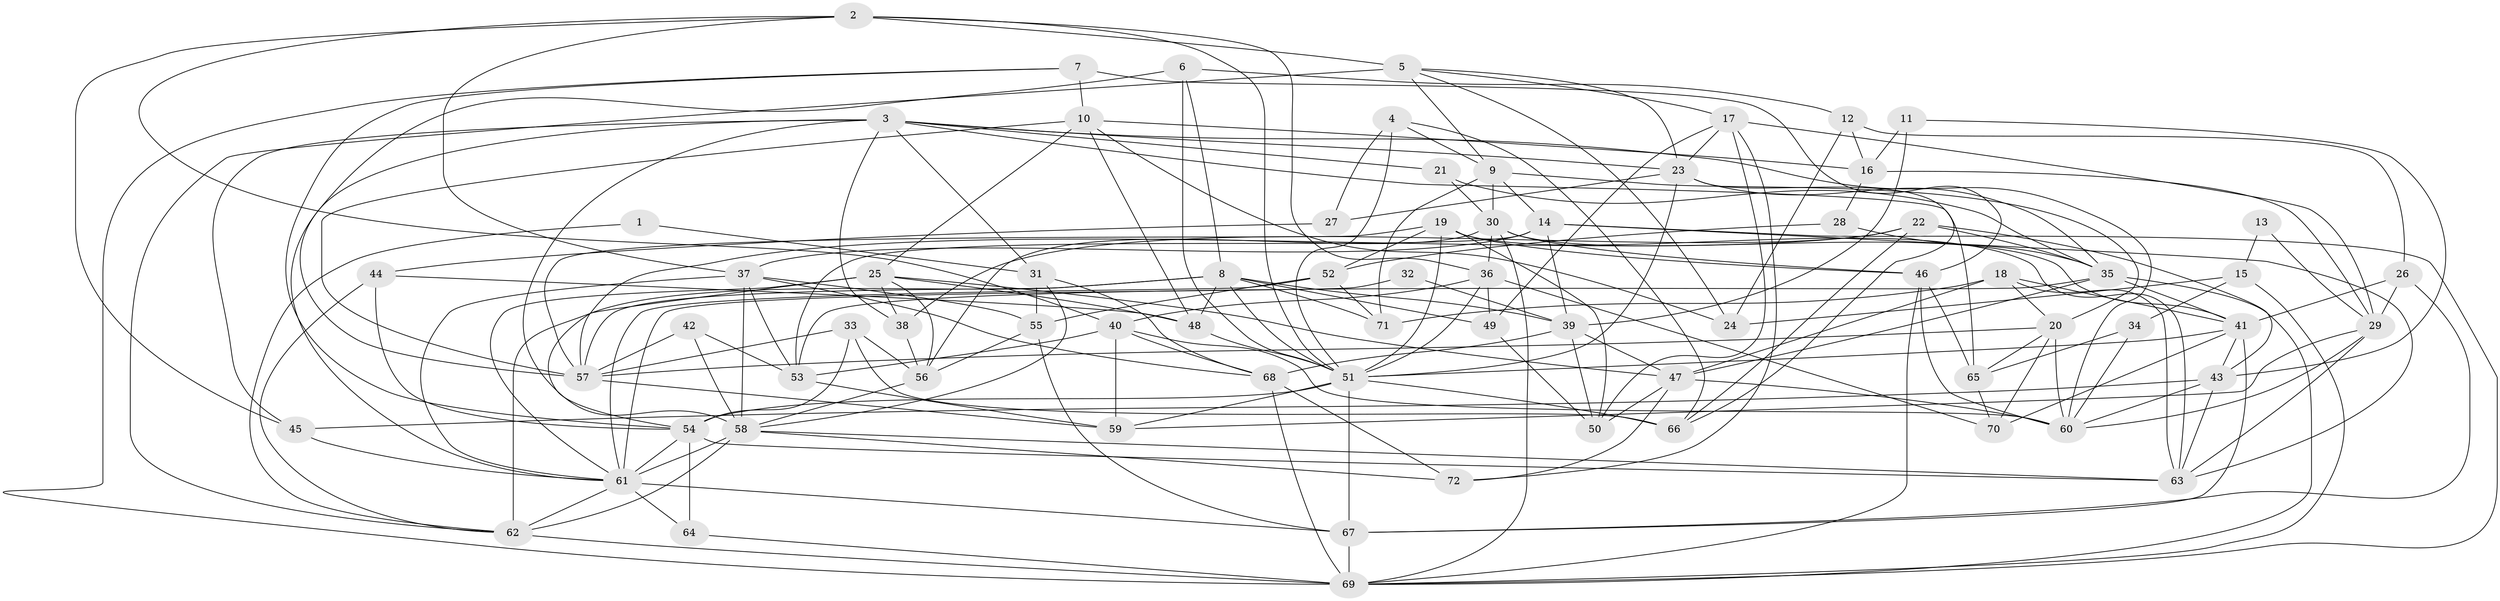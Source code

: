 // original degree distribution, {3: 0.26573426573426573, 6: 0.06993006993006994, 2: 0.1258741258741259, 5: 0.16083916083916083, 4: 0.3146853146853147, 7: 0.04195804195804196, 8: 0.013986013986013986, 9: 0.006993006993006993}
// Generated by graph-tools (version 1.1) at 2025/26/03/09/25 03:26:12]
// undirected, 72 vertices, 201 edges
graph export_dot {
graph [start="1"]
  node [color=gray90,style=filled];
  1;
  2;
  3;
  4;
  5;
  6;
  7;
  8;
  9;
  10;
  11;
  12;
  13;
  14;
  15;
  16;
  17;
  18;
  19;
  20;
  21;
  22;
  23;
  24;
  25;
  26;
  27;
  28;
  29;
  30;
  31;
  32;
  33;
  34;
  35;
  36;
  37;
  38;
  39;
  40;
  41;
  42;
  43;
  44;
  45;
  46;
  47;
  48;
  49;
  50;
  51;
  52;
  53;
  54;
  55;
  56;
  57;
  58;
  59;
  60;
  61;
  62;
  63;
  64;
  65;
  66;
  67;
  68;
  69;
  70;
  71;
  72;
  1 -- 31 [weight=1.0];
  1 -- 62 [weight=1.0];
  2 -- 5 [weight=1.0];
  2 -- 36 [weight=1.0];
  2 -- 37 [weight=1.0];
  2 -- 40 [weight=1.0];
  2 -- 45 [weight=1.0];
  2 -- 51 [weight=1.0];
  3 -- 21 [weight=1.0];
  3 -- 23 [weight=1.0];
  3 -- 31 [weight=1.0];
  3 -- 38 [weight=1.0];
  3 -- 45 [weight=1.0];
  3 -- 58 [weight=1.0];
  3 -- 60 [weight=1.0];
  3 -- 61 [weight=2.0];
  3 -- 65 [weight=1.0];
  4 -- 9 [weight=1.0];
  4 -- 27 [weight=1.0];
  4 -- 51 [weight=1.0];
  4 -- 66 [weight=1.0];
  5 -- 9 [weight=1.0];
  5 -- 17 [weight=1.0];
  5 -- 23 [weight=1.0];
  5 -- 24 [weight=1.0];
  5 -- 62 [weight=3.0];
  6 -- 8 [weight=1.0];
  6 -- 12 [weight=1.0];
  6 -- 51 [weight=2.0];
  6 -- 57 [weight=1.0];
  7 -- 10 [weight=1.0];
  7 -- 46 [weight=1.0];
  7 -- 54 [weight=1.0];
  7 -- 69 [weight=1.0];
  8 -- 39 [weight=1.0];
  8 -- 48 [weight=1.0];
  8 -- 49 [weight=1.0];
  8 -- 51 [weight=1.0];
  8 -- 57 [weight=1.0];
  8 -- 62 [weight=1.0];
  8 -- 71 [weight=1.0];
  9 -- 14 [weight=1.0];
  9 -- 20 [weight=1.0];
  9 -- 30 [weight=1.0];
  9 -- 71 [weight=1.0];
  10 -- 16 [weight=1.0];
  10 -- 24 [weight=1.0];
  10 -- 25 [weight=1.0];
  10 -- 48 [weight=1.0];
  10 -- 57 [weight=1.0];
  11 -- 16 [weight=1.0];
  11 -- 39 [weight=1.0];
  11 -- 43 [weight=1.0];
  12 -- 16 [weight=1.0];
  12 -- 24 [weight=1.0];
  12 -- 26 [weight=1.0];
  13 -- 15 [weight=1.0];
  13 -- 29 [weight=1.0];
  14 -- 37 [weight=1.0];
  14 -- 39 [weight=1.0];
  14 -- 53 [weight=1.0];
  14 -- 63 [weight=1.0];
  14 -- 69 [weight=1.0];
  15 -- 24 [weight=1.0];
  15 -- 34 [weight=1.0];
  15 -- 69 [weight=1.0];
  16 -- 28 [weight=1.0];
  16 -- 29 [weight=1.0];
  17 -- 23 [weight=1.0];
  17 -- 29 [weight=1.0];
  17 -- 49 [weight=1.0];
  17 -- 50 [weight=1.0];
  17 -- 72 [weight=1.0];
  18 -- 20 [weight=1.0];
  18 -- 41 [weight=1.0];
  18 -- 47 [weight=1.0];
  18 -- 63 [weight=1.0];
  18 -- 71 [weight=1.0];
  19 -- 46 [weight=1.0];
  19 -- 50 [weight=1.0];
  19 -- 51 [weight=1.0];
  19 -- 52 [weight=1.0];
  19 -- 57 [weight=1.0];
  19 -- 63 [weight=1.0];
  20 -- 57 [weight=1.0];
  20 -- 60 [weight=1.0];
  20 -- 65 [weight=1.0];
  20 -- 70 [weight=1.0];
  21 -- 30 [weight=1.0];
  21 -- 35 [weight=1.0];
  22 -- 35 [weight=1.0];
  22 -- 38 [weight=1.0];
  22 -- 43 [weight=1.0];
  22 -- 57 [weight=1.0];
  22 -- 66 [weight=1.0];
  23 -- 27 [weight=1.0];
  23 -- 35 [weight=1.0];
  23 -- 51 [weight=1.0];
  23 -- 66 [weight=1.0];
  25 -- 38 [weight=1.0];
  25 -- 47 [weight=1.0];
  25 -- 48 [weight=1.0];
  25 -- 54 [weight=1.0];
  25 -- 56 [weight=1.0];
  25 -- 61 [weight=1.0];
  26 -- 29 [weight=1.0];
  26 -- 41 [weight=1.0];
  26 -- 67 [weight=1.0];
  27 -- 44 [weight=1.0];
  28 -- 35 [weight=1.0];
  28 -- 52 [weight=1.0];
  29 -- 59 [weight=1.0];
  29 -- 60 [weight=1.0];
  29 -- 63 [weight=1.0];
  30 -- 36 [weight=1.0];
  30 -- 41 [weight=1.0];
  30 -- 46 [weight=2.0];
  30 -- 56 [weight=1.0];
  30 -- 69 [weight=1.0];
  31 -- 55 [weight=1.0];
  31 -- 58 [weight=1.0];
  31 -- 68 [weight=1.0];
  32 -- 39 [weight=1.0];
  32 -- 61 [weight=1.0];
  33 -- 54 [weight=1.0];
  33 -- 56 [weight=1.0];
  33 -- 57 [weight=1.0];
  33 -- 66 [weight=1.0];
  34 -- 60 [weight=1.0];
  34 -- 65 [weight=1.0];
  35 -- 41 [weight=1.0];
  35 -- 47 [weight=1.0];
  35 -- 53 [weight=1.0];
  35 -- 69 [weight=1.0];
  36 -- 40 [weight=1.0];
  36 -- 49 [weight=1.0];
  36 -- 51 [weight=1.0];
  36 -- 70 [weight=1.0];
  37 -- 53 [weight=1.0];
  37 -- 55 [weight=1.0];
  37 -- 58 [weight=1.0];
  37 -- 61 [weight=1.0];
  37 -- 68 [weight=1.0];
  38 -- 56 [weight=1.0];
  39 -- 47 [weight=2.0];
  39 -- 50 [weight=1.0];
  39 -- 68 [weight=2.0];
  40 -- 53 [weight=1.0];
  40 -- 59 [weight=1.0];
  40 -- 60 [weight=1.0];
  40 -- 68 [weight=1.0];
  41 -- 43 [weight=1.0];
  41 -- 51 [weight=1.0];
  41 -- 67 [weight=1.0];
  41 -- 70 [weight=1.0];
  42 -- 53 [weight=1.0];
  42 -- 57 [weight=1.0];
  42 -- 58 [weight=1.0];
  43 -- 45 [weight=1.0];
  43 -- 60 [weight=1.0];
  43 -- 63 [weight=1.0];
  44 -- 48 [weight=1.0];
  44 -- 54 [weight=1.0];
  44 -- 62 [weight=1.0];
  45 -- 61 [weight=1.0];
  46 -- 60 [weight=1.0];
  46 -- 65 [weight=1.0];
  46 -- 69 [weight=1.0];
  47 -- 50 [weight=1.0];
  47 -- 60 [weight=1.0];
  47 -- 72 [weight=1.0];
  48 -- 51 [weight=1.0];
  49 -- 50 [weight=1.0];
  51 -- 54 [weight=1.0];
  51 -- 59 [weight=1.0];
  51 -- 66 [weight=3.0];
  51 -- 67 [weight=1.0];
  52 -- 55 [weight=1.0];
  52 -- 61 [weight=1.0];
  52 -- 71 [weight=1.0];
  53 -- 59 [weight=1.0];
  54 -- 61 [weight=2.0];
  54 -- 63 [weight=1.0];
  54 -- 64 [weight=1.0];
  55 -- 56 [weight=1.0];
  55 -- 67 [weight=1.0];
  56 -- 58 [weight=1.0];
  57 -- 59 [weight=1.0];
  58 -- 61 [weight=1.0];
  58 -- 62 [weight=2.0];
  58 -- 63 [weight=1.0];
  58 -- 72 [weight=1.0];
  61 -- 62 [weight=1.0];
  61 -- 64 [weight=1.0];
  61 -- 67 [weight=1.0];
  62 -- 69 [weight=2.0];
  64 -- 69 [weight=1.0];
  65 -- 70 [weight=1.0];
  67 -- 69 [weight=1.0];
  68 -- 69 [weight=1.0];
  68 -- 72 [weight=1.0];
}
